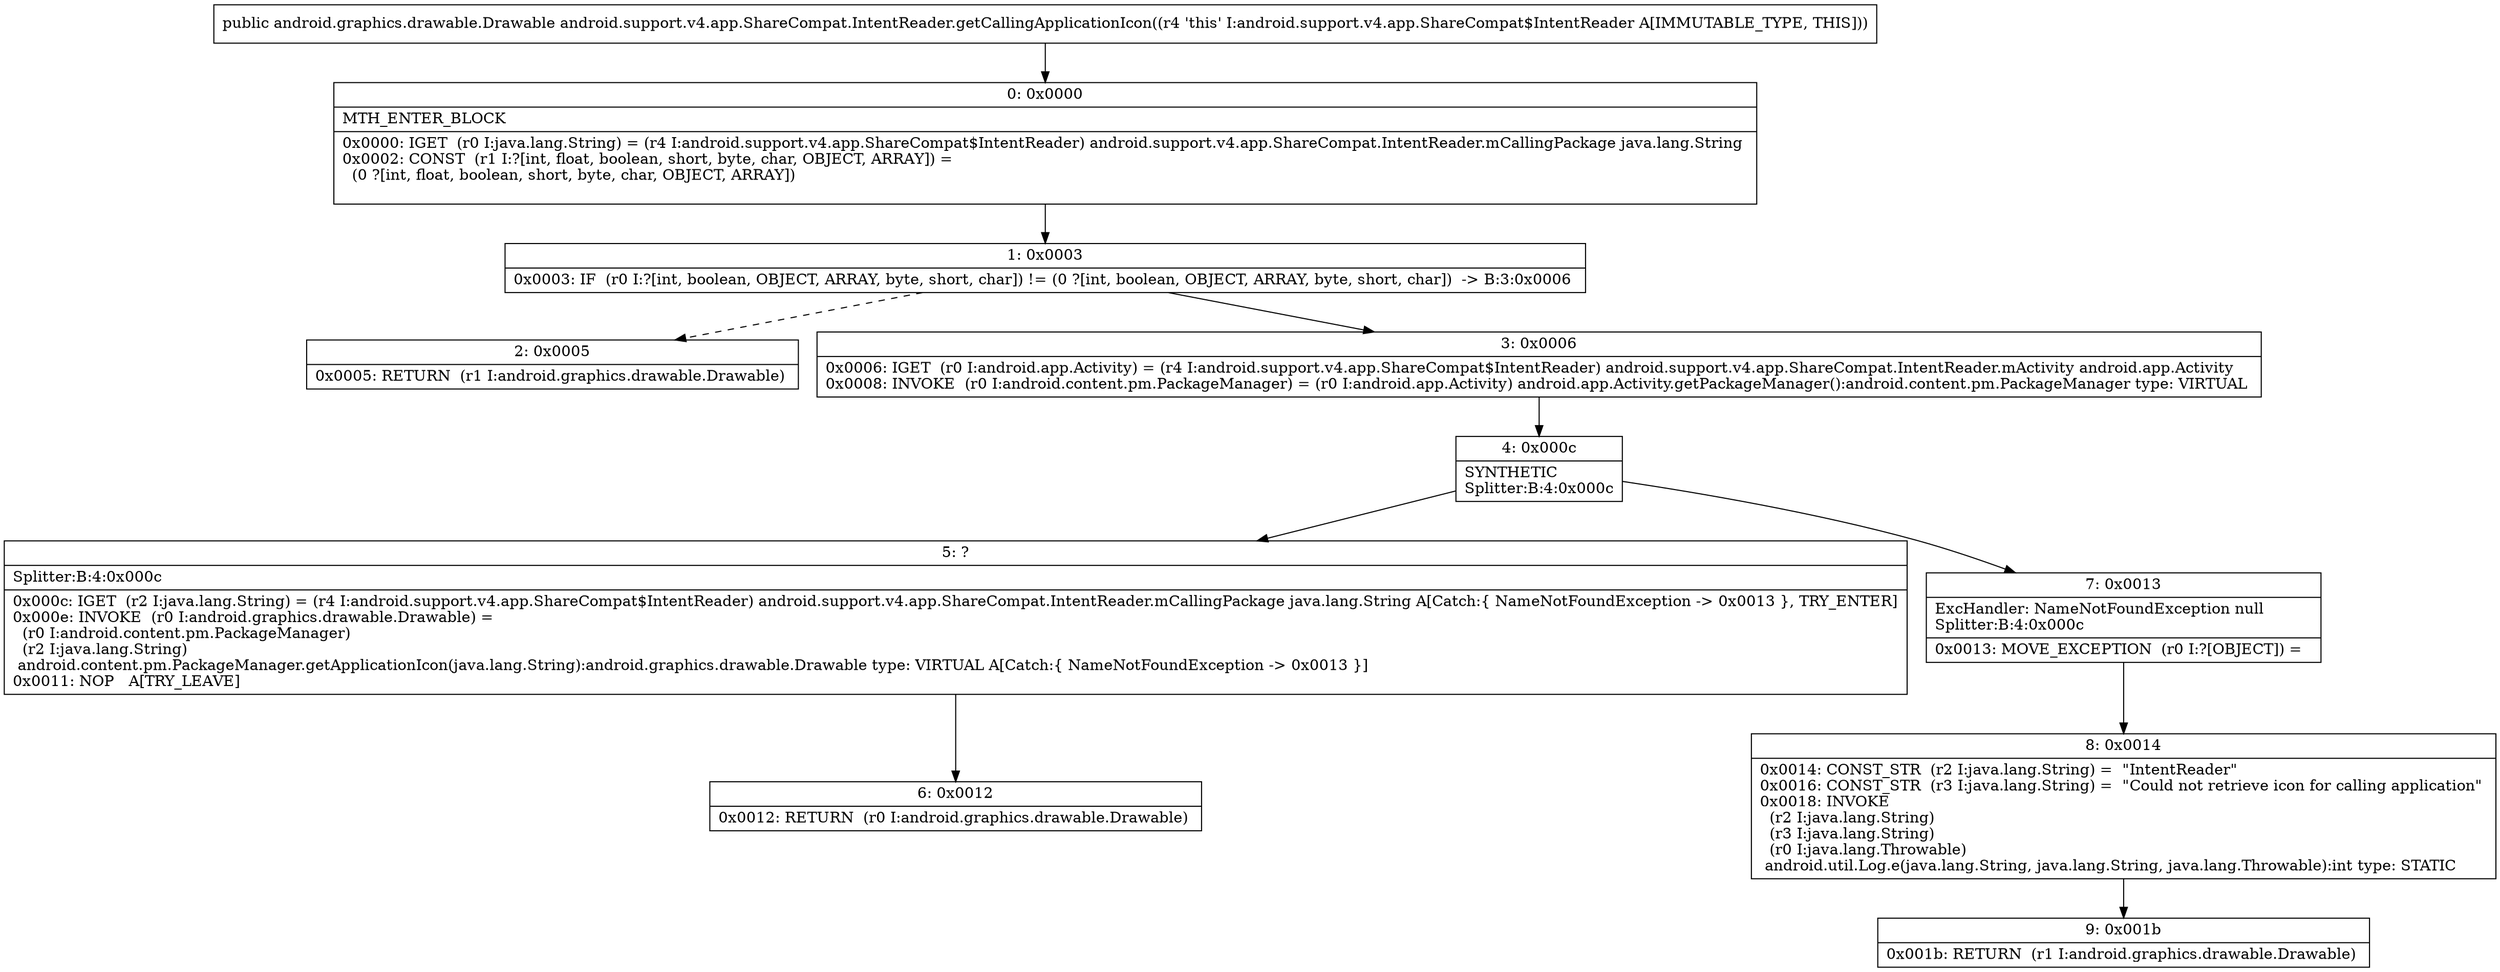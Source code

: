 digraph "CFG forandroid.support.v4.app.ShareCompat.IntentReader.getCallingApplicationIcon()Landroid\/graphics\/drawable\/Drawable;" {
Node_0 [shape=record,label="{0\:\ 0x0000|MTH_ENTER_BLOCK\l|0x0000: IGET  (r0 I:java.lang.String) = (r4 I:android.support.v4.app.ShareCompat$IntentReader) android.support.v4.app.ShareCompat.IntentReader.mCallingPackage java.lang.String \l0x0002: CONST  (r1 I:?[int, float, boolean, short, byte, char, OBJECT, ARRAY]) = \l  (0 ?[int, float, boolean, short, byte, char, OBJECT, ARRAY])\l \l}"];
Node_1 [shape=record,label="{1\:\ 0x0003|0x0003: IF  (r0 I:?[int, boolean, OBJECT, ARRAY, byte, short, char]) != (0 ?[int, boolean, OBJECT, ARRAY, byte, short, char])  \-\> B:3:0x0006 \l}"];
Node_2 [shape=record,label="{2\:\ 0x0005|0x0005: RETURN  (r1 I:android.graphics.drawable.Drawable) \l}"];
Node_3 [shape=record,label="{3\:\ 0x0006|0x0006: IGET  (r0 I:android.app.Activity) = (r4 I:android.support.v4.app.ShareCompat$IntentReader) android.support.v4.app.ShareCompat.IntentReader.mActivity android.app.Activity \l0x0008: INVOKE  (r0 I:android.content.pm.PackageManager) = (r0 I:android.app.Activity) android.app.Activity.getPackageManager():android.content.pm.PackageManager type: VIRTUAL \l}"];
Node_4 [shape=record,label="{4\:\ 0x000c|SYNTHETIC\lSplitter:B:4:0x000c\l}"];
Node_5 [shape=record,label="{5\:\ ?|Splitter:B:4:0x000c\l|0x000c: IGET  (r2 I:java.lang.String) = (r4 I:android.support.v4.app.ShareCompat$IntentReader) android.support.v4.app.ShareCompat.IntentReader.mCallingPackage java.lang.String A[Catch:\{ NameNotFoundException \-\> 0x0013 \}, TRY_ENTER]\l0x000e: INVOKE  (r0 I:android.graphics.drawable.Drawable) = \l  (r0 I:android.content.pm.PackageManager)\l  (r2 I:java.lang.String)\l android.content.pm.PackageManager.getApplicationIcon(java.lang.String):android.graphics.drawable.Drawable type: VIRTUAL A[Catch:\{ NameNotFoundException \-\> 0x0013 \}]\l0x0011: NOP   A[TRY_LEAVE]\l}"];
Node_6 [shape=record,label="{6\:\ 0x0012|0x0012: RETURN  (r0 I:android.graphics.drawable.Drawable) \l}"];
Node_7 [shape=record,label="{7\:\ 0x0013|ExcHandler: NameNotFoundException null\lSplitter:B:4:0x000c\l|0x0013: MOVE_EXCEPTION  (r0 I:?[OBJECT]) =  \l}"];
Node_8 [shape=record,label="{8\:\ 0x0014|0x0014: CONST_STR  (r2 I:java.lang.String) =  \"IntentReader\" \l0x0016: CONST_STR  (r3 I:java.lang.String) =  \"Could not retrieve icon for calling application\" \l0x0018: INVOKE  \l  (r2 I:java.lang.String)\l  (r3 I:java.lang.String)\l  (r0 I:java.lang.Throwable)\l android.util.Log.e(java.lang.String, java.lang.String, java.lang.Throwable):int type: STATIC \l}"];
Node_9 [shape=record,label="{9\:\ 0x001b|0x001b: RETURN  (r1 I:android.graphics.drawable.Drawable) \l}"];
MethodNode[shape=record,label="{public android.graphics.drawable.Drawable android.support.v4.app.ShareCompat.IntentReader.getCallingApplicationIcon((r4 'this' I:android.support.v4.app.ShareCompat$IntentReader A[IMMUTABLE_TYPE, THIS])) }"];
MethodNode -> Node_0;
Node_0 -> Node_1;
Node_1 -> Node_2[style=dashed];
Node_1 -> Node_3;
Node_3 -> Node_4;
Node_4 -> Node_5;
Node_4 -> Node_7;
Node_5 -> Node_6;
Node_7 -> Node_8;
Node_8 -> Node_9;
}

